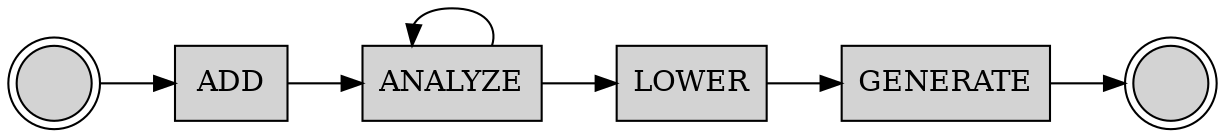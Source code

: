 // Use the following command to render:

// dot -Tsvg driver-flow.dot > driver-flow.svg

digraph {
    graph [rankdir=LR,truecolor=true,bgcolor="#ffffff00",fgcolor="#000000ff",fontcolor="#000000ff"]
    node [shape=rectangle,style=filled,bgcolor="#ffffff00",fgcolor="#000000ff"];
    edge [fgcolor="#000000ff"];

    start [label="",shape=doublecircle]
    end [label="",shape=doublecircle]

    start->ADD->ANALYZE->LOWER->GENERATE->end
    ANALYZE->ANALYZE [dir="back"]
}
